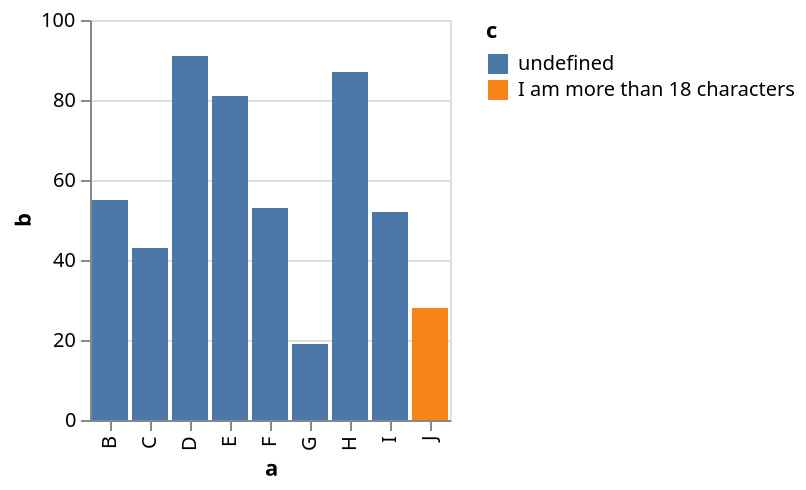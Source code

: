 {
  "$schema": "https://vega.github.io/schema/vega-lite/v5.json",
  "data": {
    "values": [
      {"a": "J", "b": 28, "c": "I am more than 18 characters"},
      {"a": "B", "b": 55},
      {"a": "C", "b": 43},
      {"a": "D", "b": 91},
      {"a": "E", "b": 81},
      {"a": "F", "b": 53},
      {"a": "G", "b": 19},
      {"a": "H", "b": 87},
      {"a": "I", "b": 52}
    ]
  },
  "mark": "bar",
  "encoding": {
    "x": {"field": "a", "type": "nominal"},
    "y": {"field": "b", "type": "quantitative"},
    "color": {"field": "c"}
  }
}